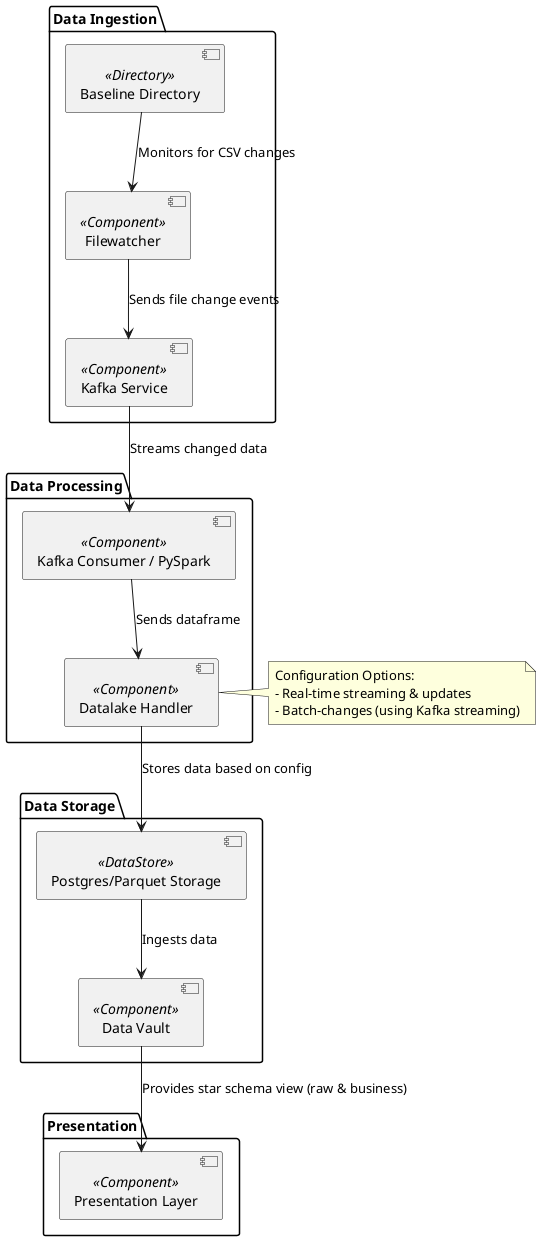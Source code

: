 @startuml
package "Data Ingestion" {
  [Baseline Directory] <<Directory>>
  [Filewatcher] <<Component>>
  [Kafka Service] <<Component>>
}

package "Data Processing" {
  [Kafka Consumer / PySpark] <<Component>>
  [Datalake Handler] <<Component>>
}

package "Data Storage" {
  [Postgres/Parquet Storage] <<DataStore>>
  [Data Vault] <<Component>>
}

package "Presentation" {
  [Presentation Layer] <<Component>>
}

' Show interactions between components
[Baseline Directory] --> [Filewatcher] : Monitors for CSV changes
[Filewatcher] --> [Kafka Service] : Sends file change events
[Kafka Service] --> [Kafka Consumer / PySpark] : Streams changed data
[Kafka Consumer / PySpark] --> [Datalake Handler] : Sends dataframe

note right of [Datalake Handler]
  Configuration Options:
  - Real-time streaming & updates
  - Batch-changes (using Kafka streaming)
end note

[Datalake Handler] --> [Postgres/Parquet Storage] : Stores data based on config
[Postgres/Parquet Storage] --> [Data Vault] : Ingests data
[Data Vault] --> [Presentation Layer] : Provides star schema view (raw & business)
@enduml
